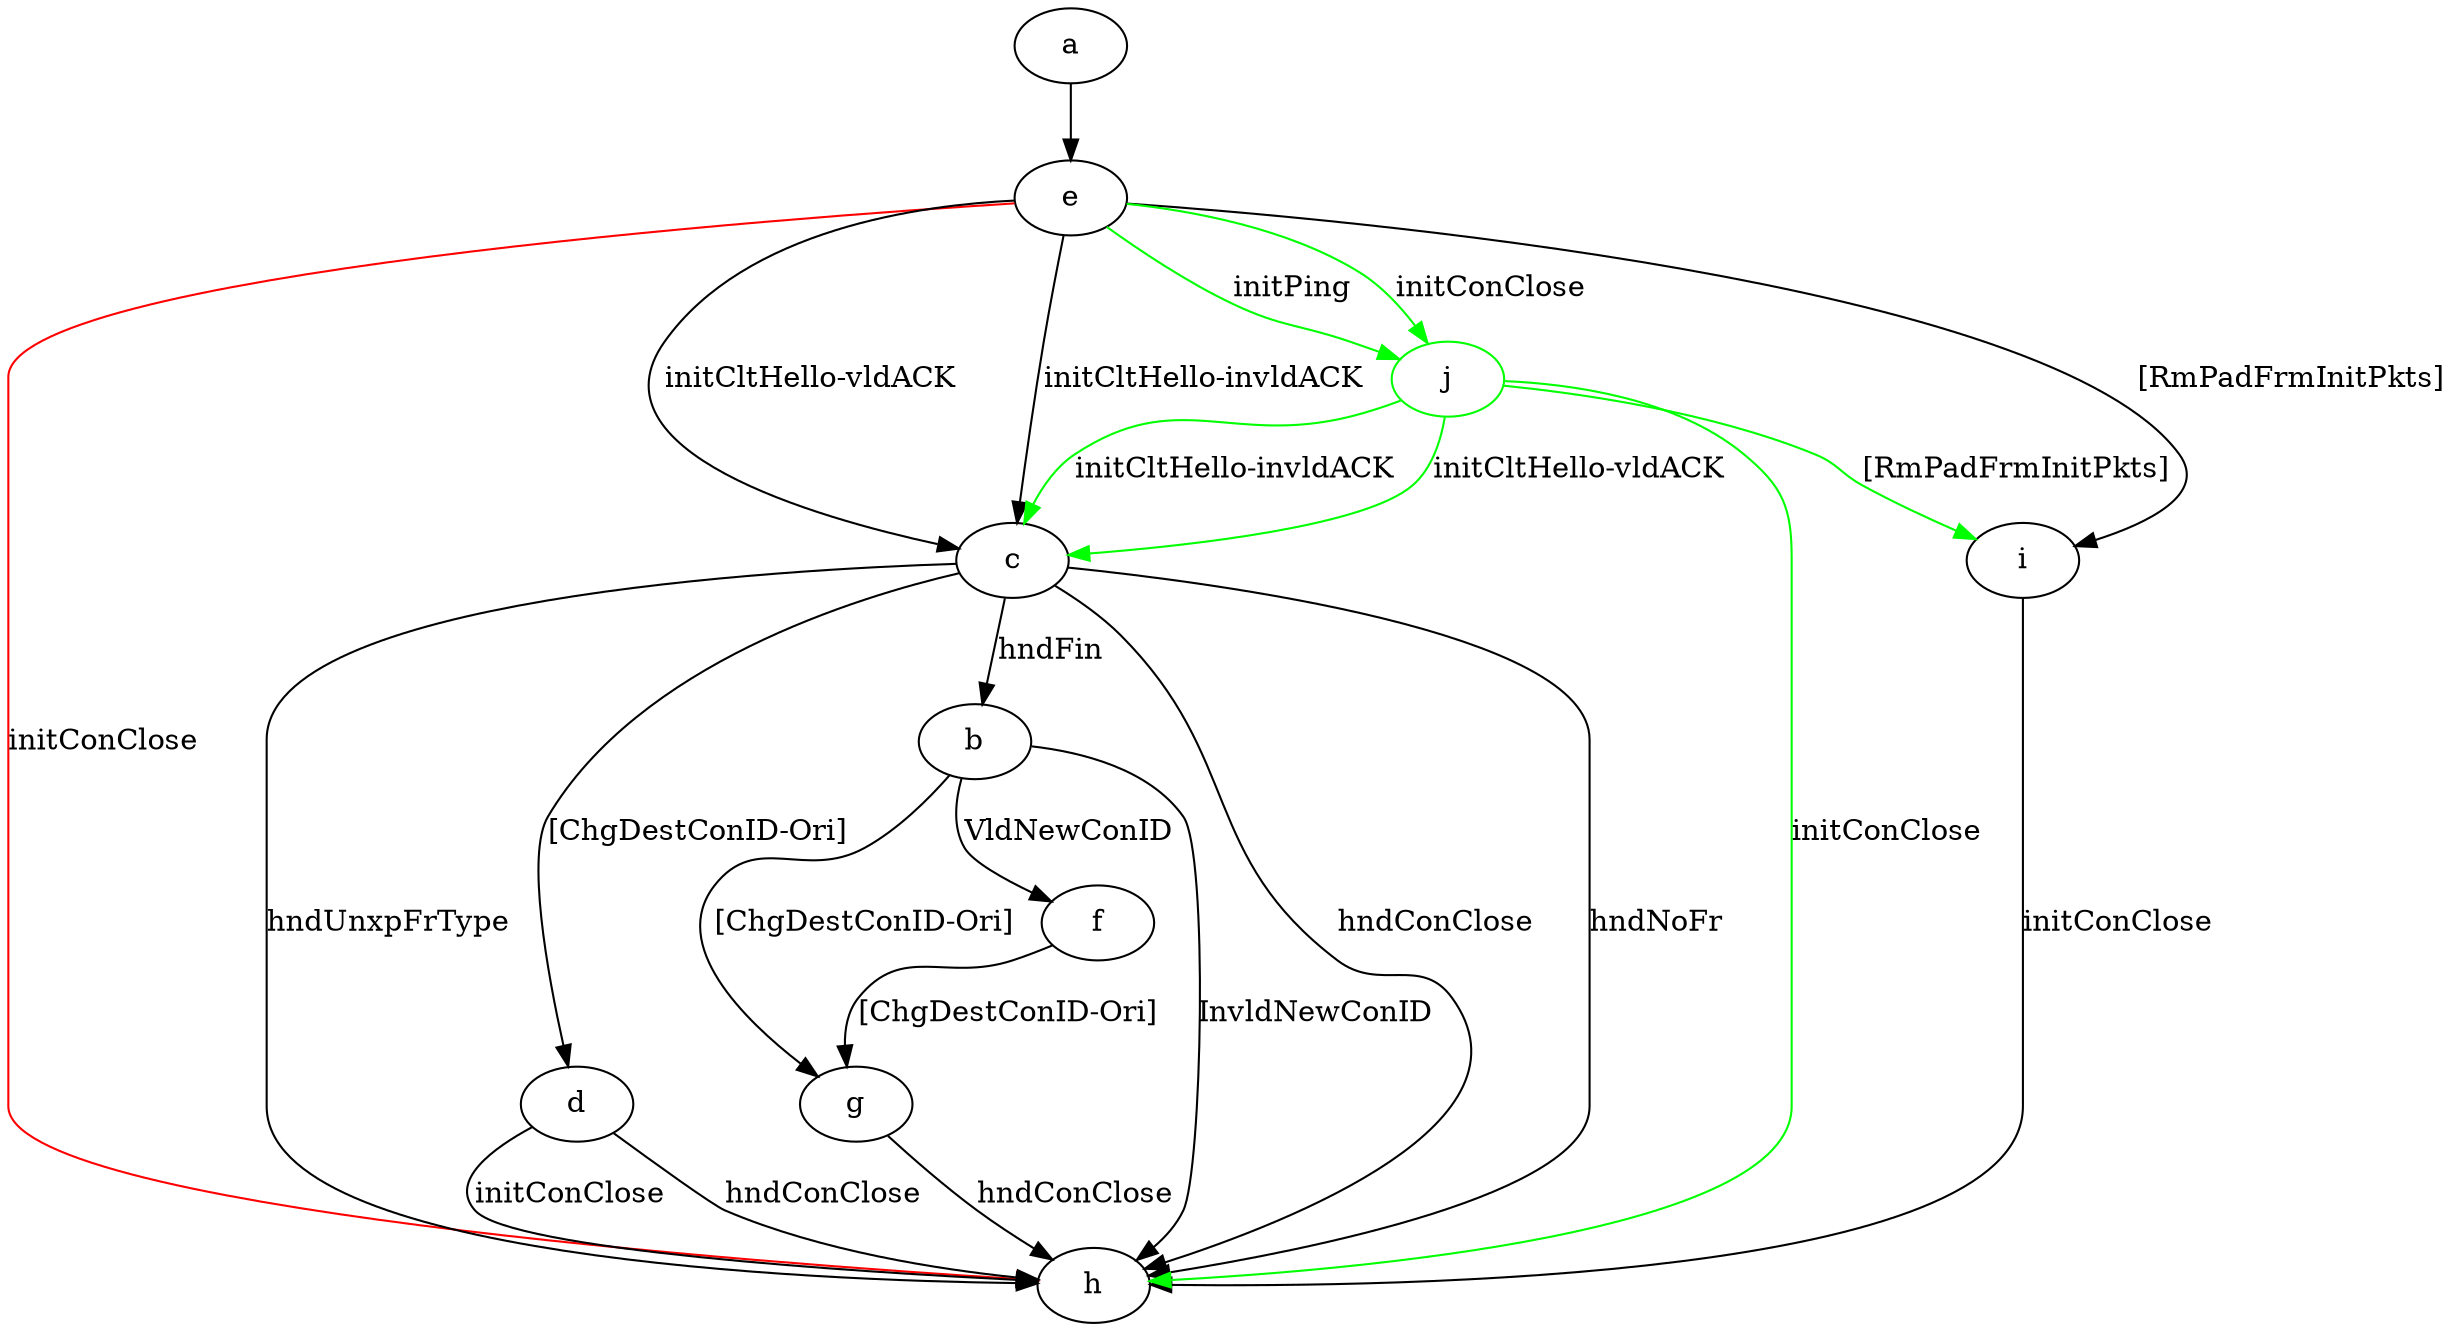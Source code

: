 digraph "" {
	a -> e	[key=0];
	b -> f	[key=0,
		label="VldNewConID "];
	b -> g	[key=0,
		label="[ChgDestConID-Ori] "];
	b -> h	[key=0,
		label="InvldNewConID "];
	c -> b	[key=0,
		label="hndFin "];
	c -> d	[key=0,
		label="[ChgDestConID-Ori] "];
	c -> h	[key=0,
		label="hndConClose "];
	c -> h	[key=1,
		label="hndNoFr "];
	c -> h	[key=2,
		label="hndUnxpFrType "];
	d -> h	[key=0,
		label="initConClose "];
	d -> h	[key=1,
		label="hndConClose "];
	e -> c	[key=0,
		label="initCltHello-vldACK "];
	e -> c	[key=1,
		label="initCltHello-invldACK "];
	e -> h	[key=0,
		color=red,
		label="initConClose "];
	e -> i	[key=0,
		label="[RmPadFrmInitPkts] "];
	j	[color=green];
	e -> j	[key=0,
		color=green,
		label="initPing "];
	e -> j	[key=1,
		color=green,
		label="initConClose "];
	f -> g	[key=0,
		label="[ChgDestConID-Ori] "];
	g -> h	[key=0,
		label="hndConClose "];
	i -> h	[key=0,
		label="initConClose "];
	j -> c	[key=0,
		color=green,
		label="initCltHello-vldACK "];
	j -> c	[key=1,
		color=green,
		label="initCltHello-invldACK "];
	j -> h	[key=0,
		color=green,
		label="initConClose "];
	j -> i	[key=0,
		color=green,
		label="[RmPadFrmInitPkts] "];
}
